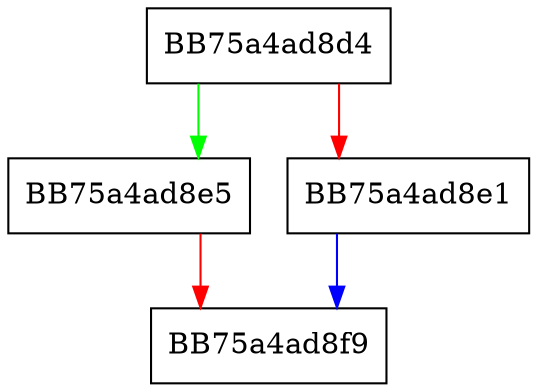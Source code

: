 digraph is_eq_data {
  node [shape="box"];
  graph [splines=ortho];
  BB75a4ad8d4 -> BB75a4ad8e5 [color="green"];
  BB75a4ad8d4 -> BB75a4ad8e1 [color="red"];
  BB75a4ad8e1 -> BB75a4ad8f9 [color="blue"];
  BB75a4ad8e5 -> BB75a4ad8f9 [color="red"];
}